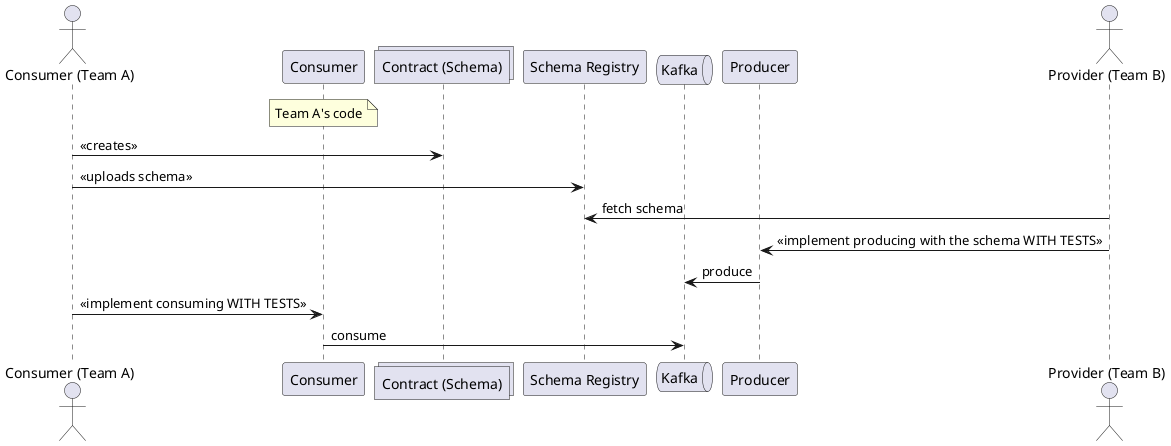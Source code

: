 @startuml

actor "Consumer (Team A)" as consumer
participant Consumer
note over Consumer
    Team A's code
end note
collections "Contract (Schema)" as contract
participant "Schema Registry" as registry
queue Kafka
participant Producer
actor "Provider (Team B)" as provider

consumer -> contract: << creates >>
consumer -> registry: << uploads schema >>
provider -> registry: fetch schema
provider -> Producer: << implement producing with the schema WITH TESTS >>
Producer -> Kafka: produce
consumer -> Consumer: << implement consuming WITH TESTS >>
Consumer -> Kafka: consume

@enduml